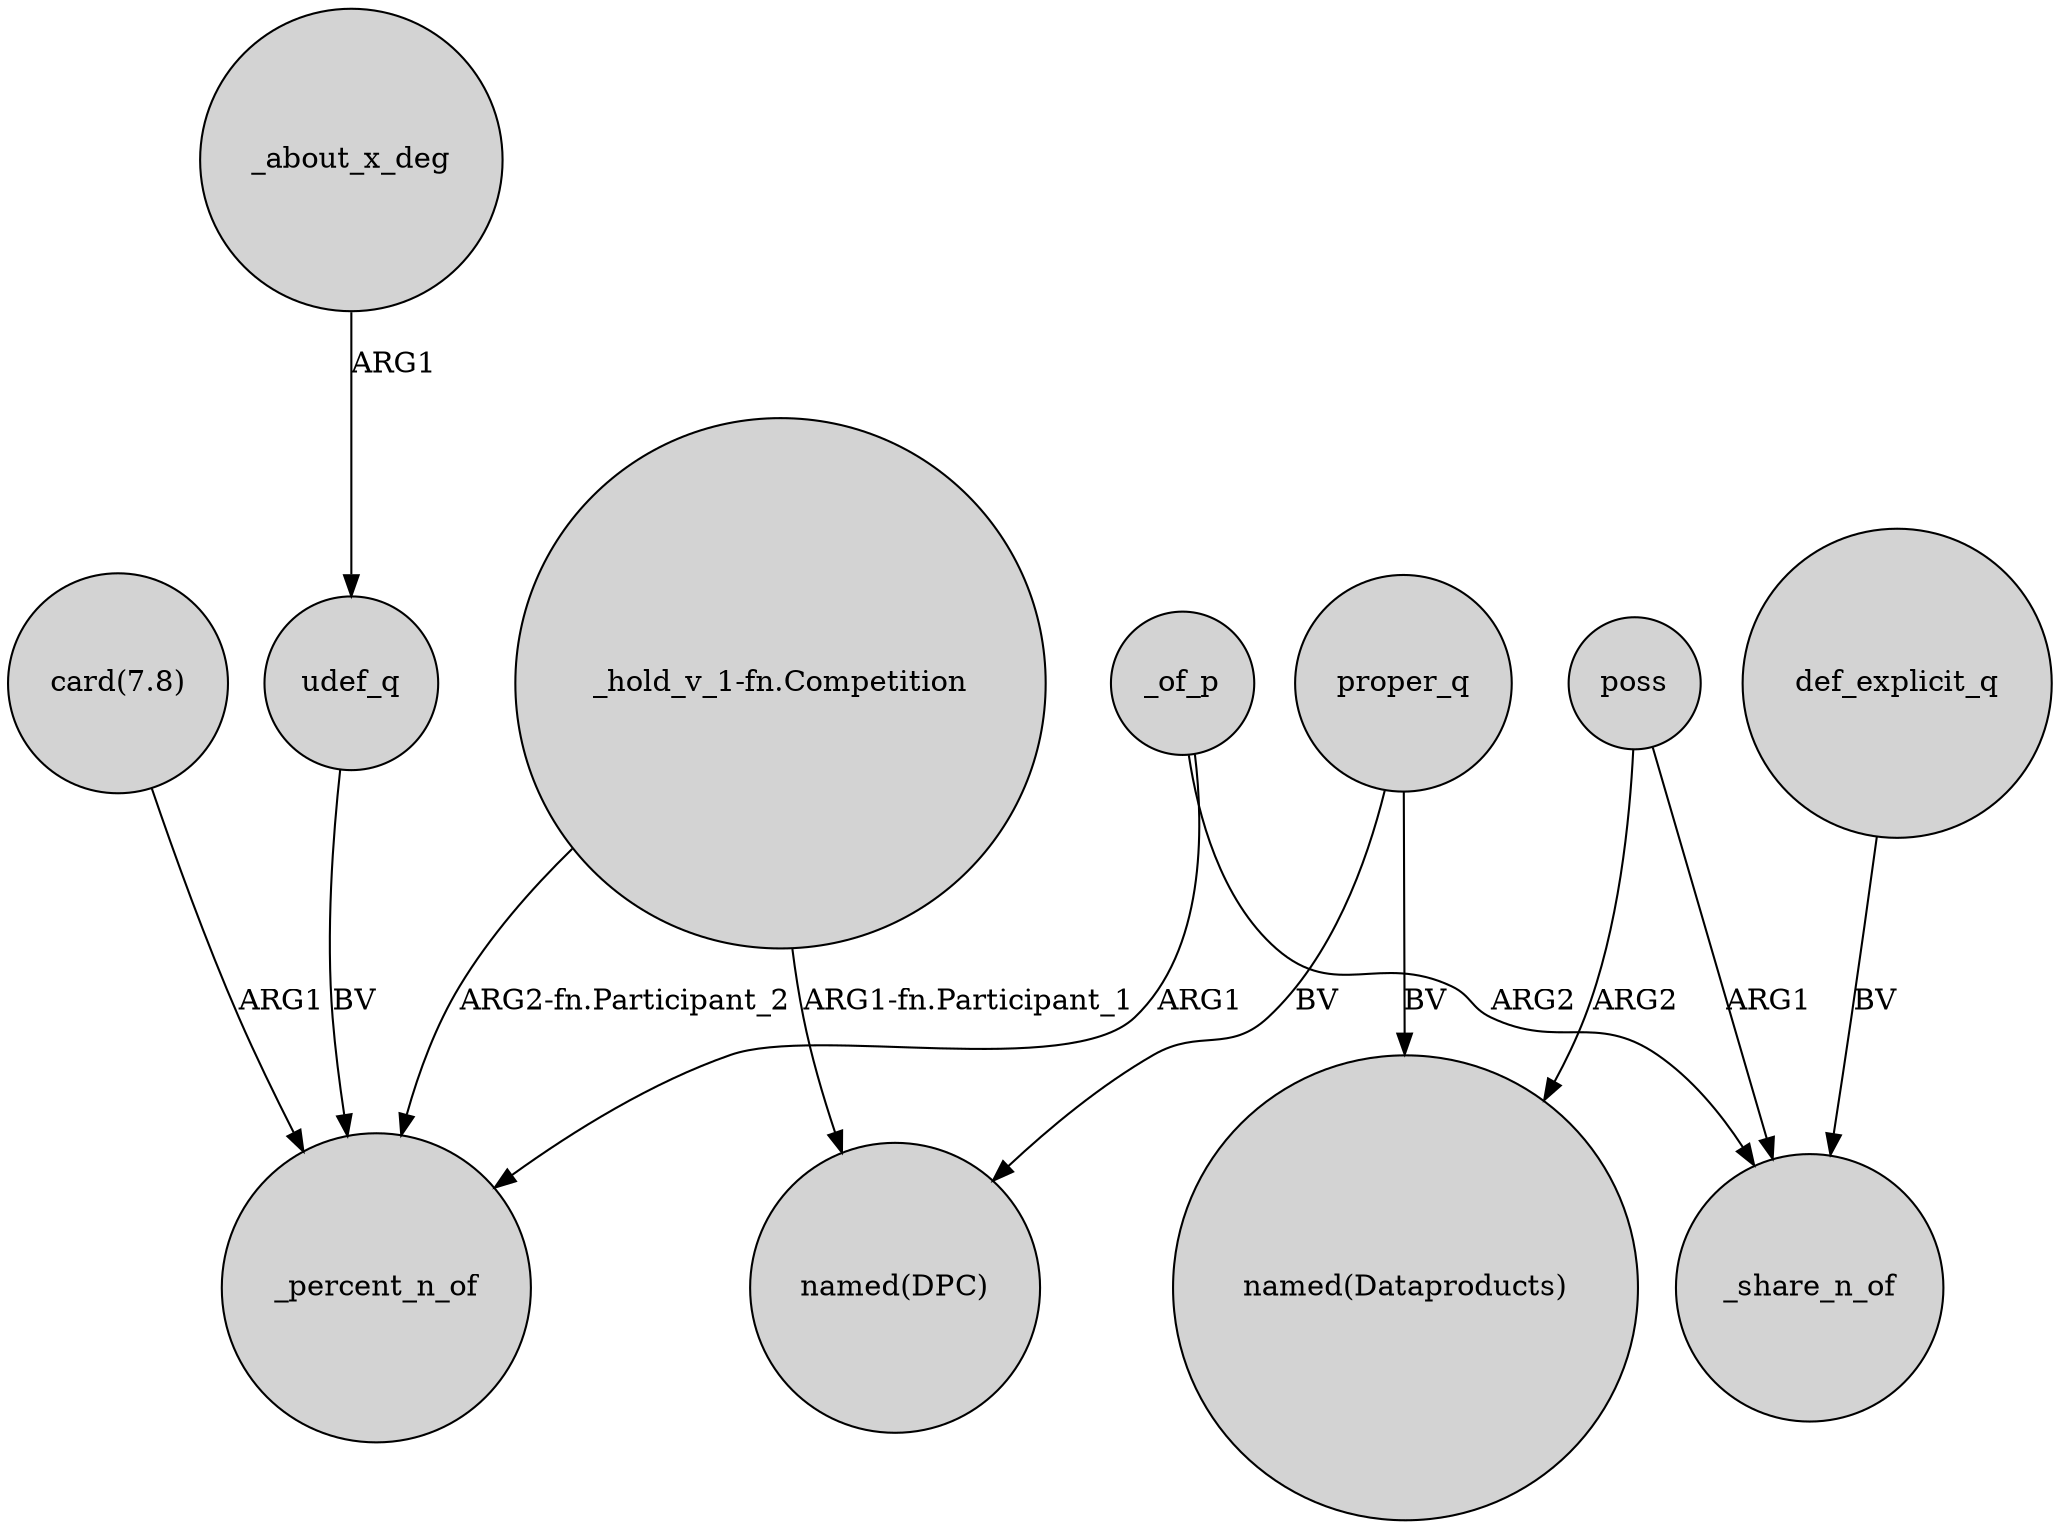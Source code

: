 digraph {
	node [shape=circle style=filled]
	"card(7.8)" -> _percent_n_of [label=ARG1]
	udef_q -> _percent_n_of [label=BV]
	"_hold_v_1-fn.Competition" -> _percent_n_of [label="ARG2-fn.Participant_2"]
	poss -> _share_n_of [label=ARG1]
	poss -> "named(Dataproducts)" [label=ARG2]
	_of_p -> _percent_n_of [label=ARG1]
	_about_x_deg -> udef_q [label=ARG1]
	proper_q -> "named(Dataproducts)" [label=BV]
	_of_p -> _share_n_of [label=ARG2]
	"_hold_v_1-fn.Competition" -> "named(DPC)" [label="ARG1-fn.Participant_1"]
	proper_q -> "named(DPC)" [label=BV]
	def_explicit_q -> _share_n_of [label=BV]
}
